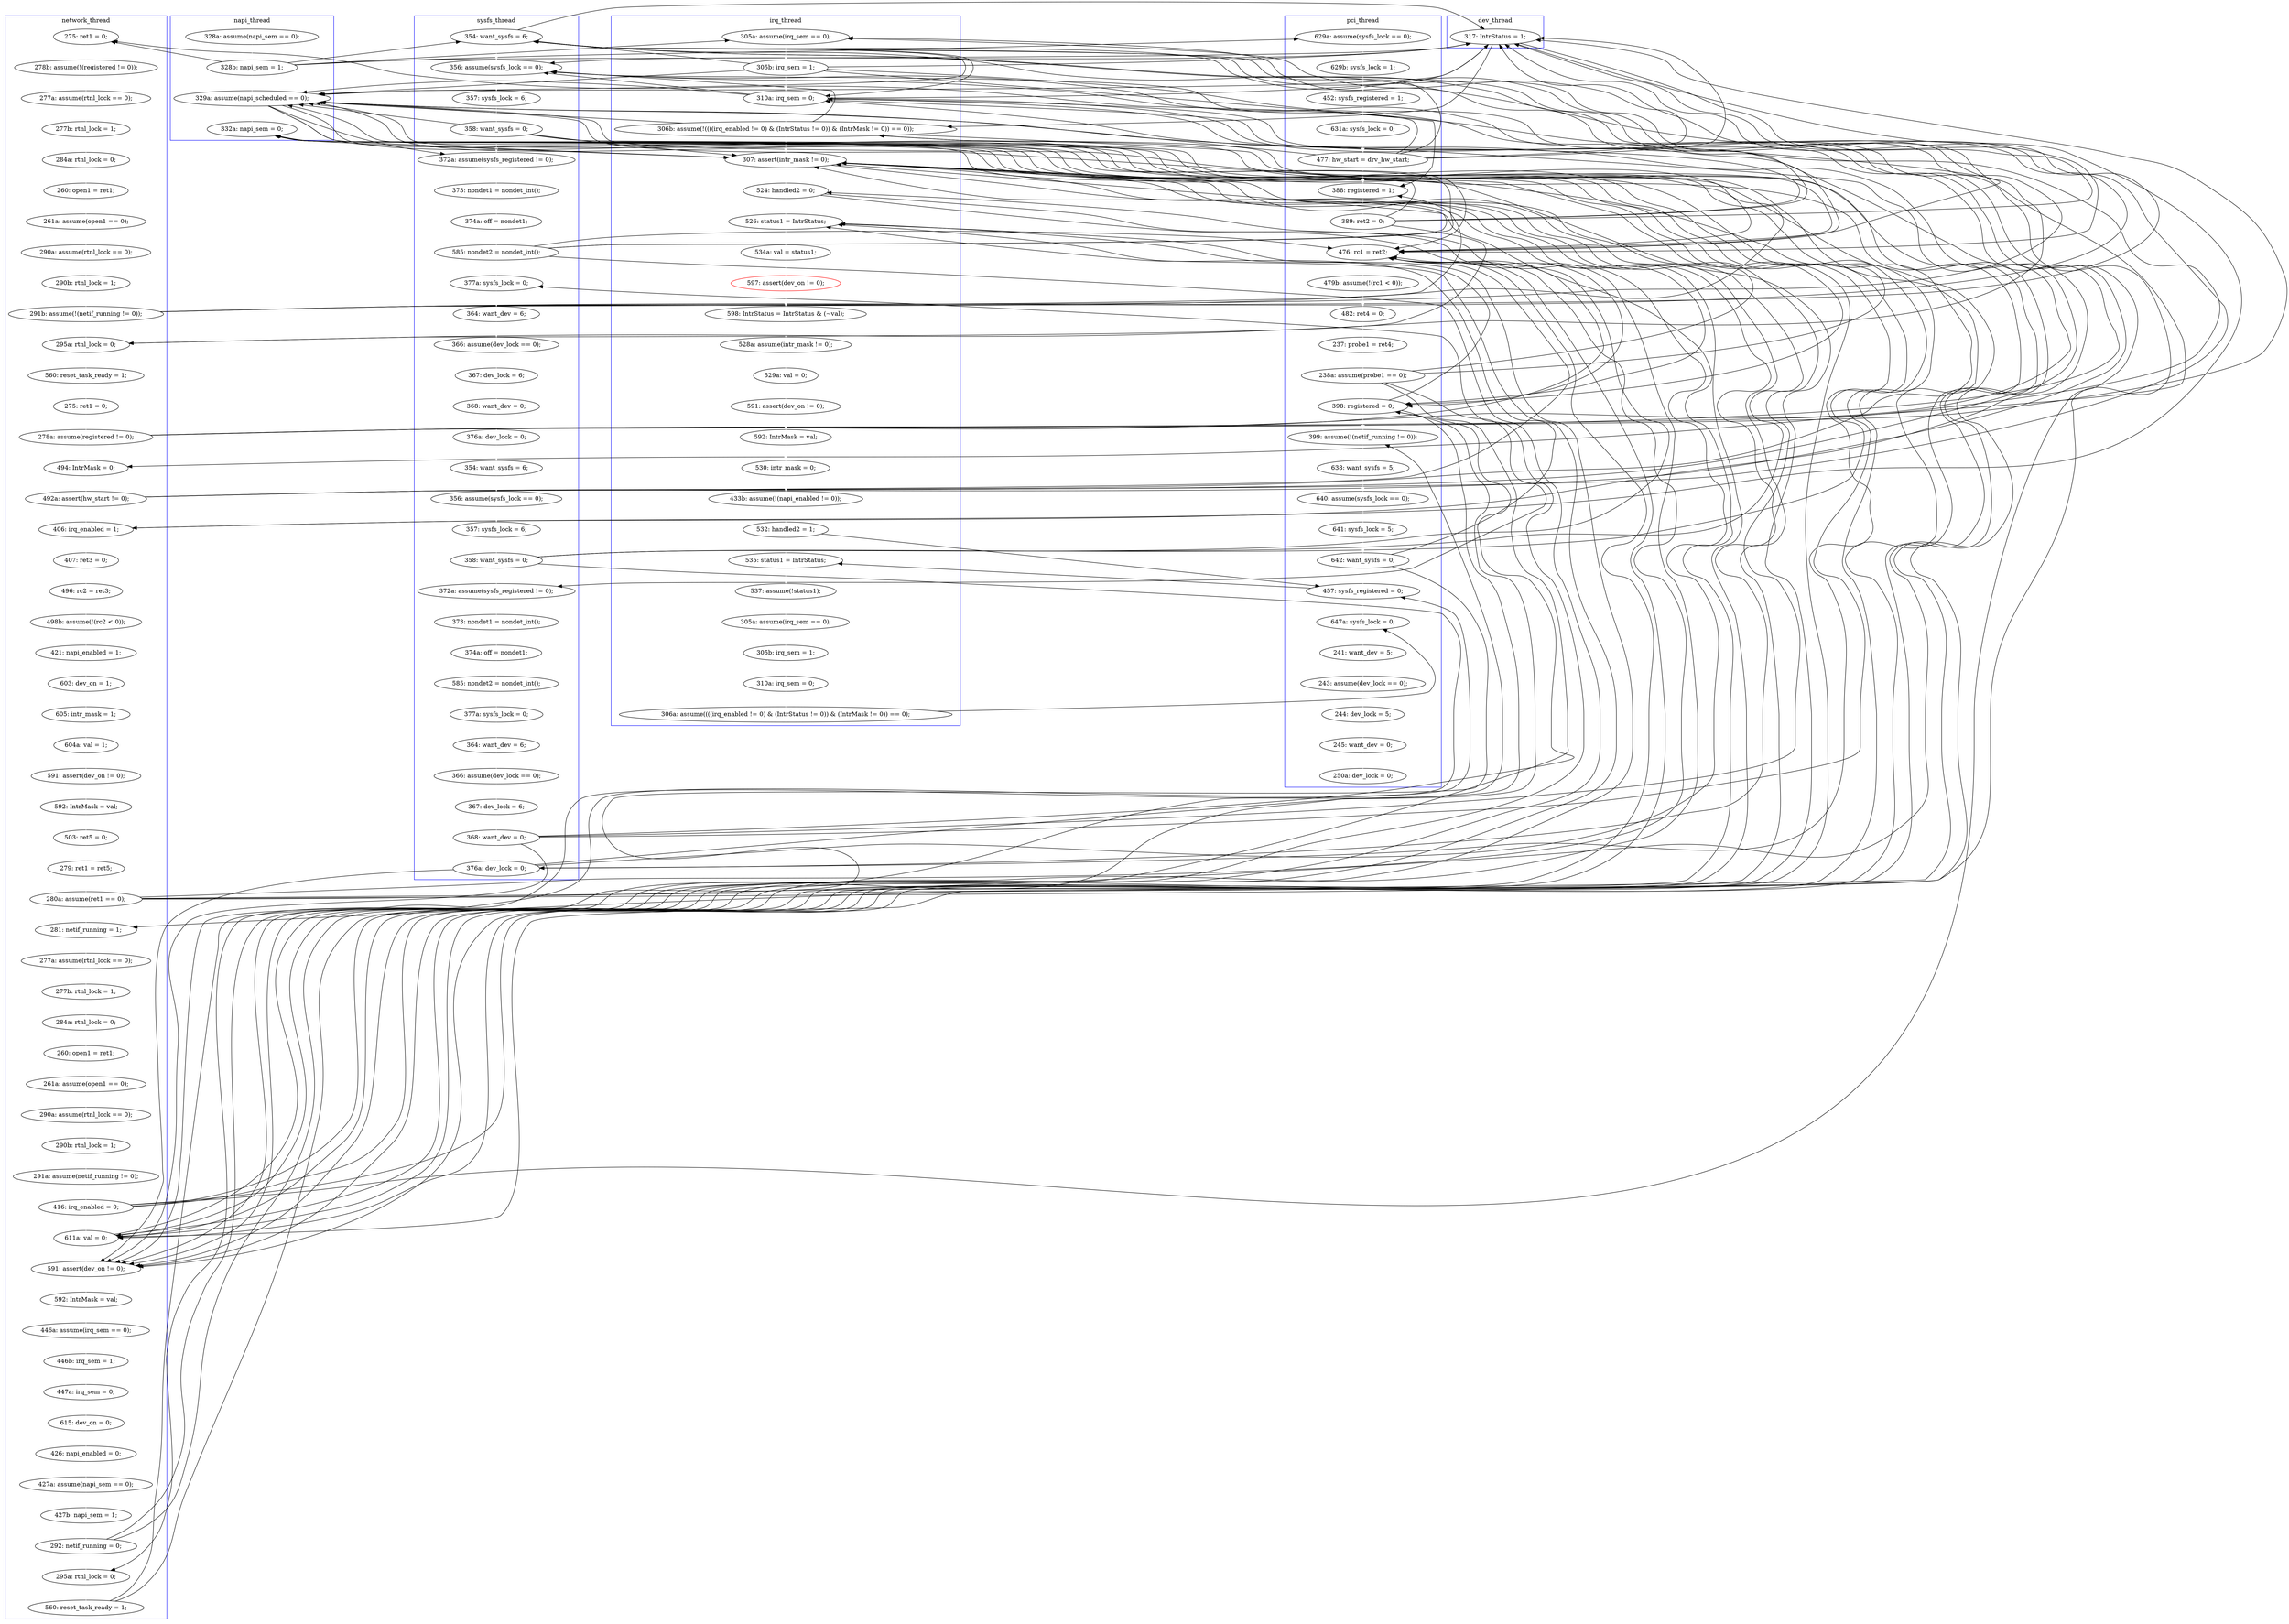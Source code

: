 digraph Counterexample {
	34 -> 167 [color = white, style = solid]
	106 -> 193 [color = black, style = solid, constraint = false]
	77 -> 103 [color = black, style = solid, constraint = false]
	132 -> 135 [color = white, style = solid]
	142 -> 143 [color = white, style = solid]
	213 -> 214 [color = white, style = solid]
	288 -> 290 [color = white, style = solid]
	159 -> 193 [color = black, style = solid, constraint = false]
	184 -> 186 [color = white, style = solid]
	129 -> 131 [color = white, style = solid]
	165 -> 218 [color = black, style = solid, constraint = false]
	56 -> 58 [color = white, style = solid]
	165 -> 177 [color = black, style = solid, constraint = false]
	167 -> 216 [color = white, style = solid]
	80 -> 81 [color = white, style = solid]
	71 -> 74 [color = white, style = solid]
	136 -> 139 [color = white, style = solid]
	81 -> 111 [color = black, style = solid, constraint = false]
	127 -> 128 [color = white, style = solid]
	34 -> 40 [color = black, style = solid, constraint = false]
	106 -> 167 [color = black, style = solid, constraint = false]
	141 -> 142 [color = white, style = solid]
	256 -> 258 [color = black, style = solid, constraint = false]
	245 -> 248 [color = white, style = solid]
	139 -> 141 [color = white, style = solid]
	81 -> 113 [color = black, style = solid, constraint = false]
	140 -> 141 [color = black, style = solid, constraint = false]
	99 -> 103 [color = black, style = solid, constraint = false]
	229 -> 249 [color = white, style = solid]
	226 -> 230 [color = black, style = solid, constraint = false]
	103 -> 113 [color = black, style = solid, constraint = false]
	48 -> 103 [color = black, style = solid, constraint = false]
	139 -> 163 [color = black, style = solid, constraint = false]
	103 -> 111 [color = black, style = solid, constraint = false]
	106 -> 115 [color = white, style = solid]
	159 -> 218 [color = black, style = solid, constraint = false]
	299 -> 301 [color = white, style = solid]
	190 -> 191 [color = white, style = solid]
	216 -> 218 [color = black, style = solid, constraint = false]
	111 -> 115 [color = black, style = solid, constraint = false]
	159 -> 177 [color = white, style = solid]
	309 -> 311 [color = white, style = solid]
	113 -> 115 [color = black, style = solid, constraint = false]
	212 -> 213 [color = white, style = solid]
	201 -> 216 [color = black, style = solid, constraint = false]
	219 -> 230 [color = black, style = solid, constraint = false]
	74 -> 75 [color = white, style = solid]
	301 -> 304 [color = black, style = solid, constraint = false]
	48 -> 78 [color = black, style = solid, constraint = false]
	219 -> 226 [color = black, style = solid, constraint = false]
	215 -> 219 [color = white, style = solid]
	77 -> 82 [color = white, style = solid]
	215 -> 229 [color = black, style = solid, constraint = false]
	64 -> 67 [color = white, style = solid]
	218 -> 226 [color = white, style = solid]
	168 -> 169 [color = white, style = solid]
	284 -> 288 [color = white, style = solid]
	105 -> 106 [color = white, style = solid]
	176 -> 193 [color = black, style = solid, constraint = false]
	48 -> 167 [color = black, style = solid, constraint = false]
	99 -> 167 [color = black, style = solid, constraint = false]
	215 -> 216 [color = black, style = solid, constraint = false]
	58 -> 63 [color = white, style = solid]
	191 -> 193 [color = black, style = solid, constraint = false]
	235 -> 236 [color = white, style = solid]
	273 -> 277 [color = white, style = solid]
	78 -> 79 [color = white, style = solid]
	128 -> 129 [color = white, style = solid]
	236 -> 237 [color = white, style = solid]
	63 -> 64 [color = white, style = solid]
	34 -> 103 [color = black, style = solid, constraint = false]
	140 -> 218 [color = white, style = solid]
	81 -> 167 [color = black, style = solid, constraint = false]
	99 -> 105 [color = white, style = solid]
	167 -> 193 [color = black, style = solid, constraint = false]
	117 -> 120 [color = white, style = solid]
	81 -> 103 [color = black, style = solid, constraint = false]
	103 -> 105 [color = black, style = solid, constraint = false]
	103 -> 193 [color = black, style = solid, constraint = false]
	144 -> 145 [color = white, style = solid]
	290 -> 291 [color = black, style = solid, constraint = false]
	292 -> 294 [color = white, style = solid]
	215 -> 218 [color = black, style = solid, constraint = false]
	79 -> 80 [color = black, style = solid, constraint = false]
	140 -> 193 [color = black, style = solid, constraint = false]
	248 -> 258 [color = white, style = solid]
	191 -> 216 [color = black, style = solid, constraint = false]
	159 -> 163 [color = black, style = solid, constraint = false]
	216 -> 229 [color = black, style = solid, constraint = false]
	215 -> 230 [color = black, style = solid, constraint = false]
	191 -> 230 [color = black, style = solid, constraint = false]
	201 -> 229 [color = white, style = solid]
	167 -> 168 [color = black, style = solid, constraint = false]
	143 -> 144 [color = white, style = solid]
	77 -> 78 [color = black, style = solid, constraint = false]
	176 -> 177 [color = black, style = solid, constraint = false]
	77 -> 80 [color = black, style = solid, constraint = false]
	253 -> 254 [color = white, style = solid]
	294 -> 297 [color = white, style = solid]
	267 -> 272 [color = white, style = solid]
	173 -> 176 [color = white, style = solid]
	48 -> 80 [color = white, style = solid]
	226 -> 229 [color = black, style = solid, constraint = false]
	207 -> 211 [color = white, style = solid]
	189 -> 190 [color = white, style = solid]
	219 -> 229 [color = black, style = solid, constraint = false]
	182 -> 183 [color = white, style = solid]
	167 -> 177 [color = black, style = solid, constraint = false]
	186 -> 188 [color = white, style = solid]
	81 -> 193 [color = white, style = solid]
	44 -> 46 [color = white, style = solid]
	79 -> 167 [color = black, style = solid, constraint = false]
	176 -> 180 [color = white, style = solid]
	115 -> 116 [color = white, style = solid]
	183 -> 184 [color = white, style = solid]
	68 -> 71 [color = white, style = solid]
	239 -> 243 [color = white, style = solid]
	214 -> 215 [color = white, style = solid]
	237 -> 239 [color = white, style = solid]
	139 -> 167 [color = black, style = solid, constraint = false]
	33 -> 34 [color = white, style = solid]
	263 -> 291 [color = black, style = solid, constraint = false]
	203 -> 204 [color = white, style = solid]
	152 -> 154 [color = white, style = solid]
	165 -> 167 [color = black, style = solid, constraint = false]
	218 -> 229 [color = black, style = solid, constraint = false]
	201 -> 230 [color = black, style = solid, constraint = false]
	230 -> 231 [color = white, style = solid]
	139 -> 140 [color = black, style = solid, constraint = false]
	111 -> 140 [color = white, style = solid]
	79 -> 113 [color = black, style = solid, constraint = false]
	79 -> 103 [color = black, style = solid, constraint = false]
	87 -> 97 [color = white, style = solid]
	46 -> 48 [color = white, style = solid]
	34 -> 56 [color = black, style = solid, constraint = false]
	99 -> 193 [color = black, style = solid, constraint = false]
	106 -> 163 [color = black, style = solid, constraint = false]
	113 -> 193 [color = black, style = solid, constraint = false]
	111 -> 193 [color = black, style = solid, constraint = false]
	197 -> 198 [color = white, style = solid]
	188 -> 189 [color = white, style = solid]
	167 -> 218 [color = black, style = solid, constraint = false]
	140 -> 163 [color = black, style = solid, constraint = false]
	106 -> 113 [color = black, style = solid, constraint = false]
	231 -> 235 [color = white, style = solid]
	177 -> 193 [color = black, style = solid, constraint = false]
	113 -> 167 [color = black, style = solid, constraint = false]
	218 -> 219 [color = black, style = solid, constraint = false]
	291 -> 304 [color = white, style = solid]
	198 -> 201 [color = white, style = solid]
	279 -> 281 [color = white, style = solid]
	113 -> 163 [color = black, style = solid, constraint = false]
	248 -> 265 [color = black, style = solid, constraint = false]
	177 -> 180 [color = black, style = solid, constraint = false]
	135 -> 136 [color = white, style = solid]
	204 -> 207 [color = white, style = solid]
	111 -> 167 [color = black, style = solid, constraint = false]
	311 -> 312 [color = white, style = solid]
	216 -> 230 [color = black, style = solid, constraint = false]
	79 -> 111 [color = white, style = solid]
	248 -> 249 [color = black, style = solid, constraint = false]
	218 -> 230 [color = black, style = solid, constraint = false]
	313 -> 315 [color = white, style = solid]
	131 -> 132 [color = white, style = solid]
	254 -> 255 [color = white, style = solid]
	177 -> 230 [color = white, style = solid]
	226 -> 265 [color = white, style = solid]
	165 -> 168 [color = white, style = solid]
	48 -> 113 [color = black, style = solid, constraint = false]
	165 -> 193 [color = black, style = solid, constraint = false]
	243 -> 244 [color = white, style = solid]
	211 -> 212 [color = white, style = solid]
	113 -> 140 [color = black, style = solid, constraint = false]
	229 -> 230 [color = black, style = solid, constraint = false]
	176 -> 218 [color = black, style = solid, constraint = false]
	201 -> 202 [color = black, style = solid, constraint = false]
	282 -> 284 [color = white, style = solid]
	265 -> 267 [color = white, style = solid]
	106 -> 111 [color = black, style = solid, constraint = false]
	163 -> 164 [color = white, style = solid]
	139 -> 193 [color = black, style = solid, constraint = false]
	34 -> 113 [color = black, style = solid, constraint = false]
	77 -> 167 [color = black, style = solid, constraint = false]
	40 -> 41 [color = white, style = solid]
	291 -> 292 [color = black, style = solid, constraint = false]
	67 -> 68 [color = white, style = solid]
	244 -> 245 [color = white, style = solid]
	180 -> 181 [color = white, style = solid]
	176 -> 216 [color = black, style = solid, constraint = false]
	216 -> 219 [color = black, style = solid, constraint = false]
	140 -> 167 [color = black, style = solid, constraint = false]
	177 -> 216 [color = black, style = solid, constraint = false]
	159 -> 167 [color = black, style = solid, constraint = false]
	249 -> 253 [color = white, style = solid]
	97 -> 99 [color = white, style = solid]
	151 -> 152 [color = white, style = solid]
	99 -> 111 [color = black, style = solid, constraint = false]
	99 -> 113 [color = black, style = solid, constraint = false]
	41 -> 44 [color = white, style = solid]
	297 -> 298 [color = white, style = solid]
	256 -> 265 [color = black, style = solid, constraint = false]
	81 -> 82 [color = black, style = solid, constraint = false]
	229 -> 265 [color = black, style = solid, constraint = false]
	120 -> 123 [color = white, style = solid]
	258 -> 263 [color = white, style = solid]
	181 -> 182 [color = white, style = solid]
	103 -> 167 [color = black, style = solid, constraint = false]
	148 -> 151 [color = white, style = solid]
	263 -> 265 [color = black, style = solid, constraint = false]
	169 -> 173 [color = white, style = solid]
	272 -> 273 [color = white, style = solid]
	202 -> 203 [color = white, style = solid]
	111 -> 113 [color = black, style = solid, constraint = false]
	177 -> 218 [color = black, style = solid, constraint = false]
	290 -> 292 [color = white, style = solid]
	304 -> 309 [color = white, style = solid]
	191 -> 218 [color = black, style = solid, constraint = false]
	312 -> 313 [color = white, style = solid]
	123 -> 127 [color = white, style = solid]
	103 -> 163 [color = white, style = solid]
	75 -> 77 [color = white, style = solid]
	34 -> 78 [color = black, style = solid, constraint = false]
	79 -> 82 [color = black, style = solid, constraint = false]
	77 -> 113 [color = black, style = solid, constraint = false]
	196 -> 197 [color = white, style = solid]
	193 -> 196 [color = white, style = solid]
	145 -> 148 [color = white, style = solid]
	111 -> 163 [color = black, style = solid, constraint = false]
	164 -> 165 [color = white, style = solid]
	277 -> 279 [color = white, style = solid]
	281 -> 282 [color = white, style = solid]
	298 -> 299 [color = white, style = solid]
	191 -> 202 [color = white, style = solid]
	82 -> 87 [color = white, style = solid]
	48 -> 56 [color = black, style = solid, constraint = false]
	255 -> 256 [color = white, style = solid]
	201 -> 218 [color = black, style = solid, constraint = false]
	256 -> 291 [color = white, style = solid]
	116 -> 117 [color = white, style = solid]
	154 -> 159 [color = white, style = solid]
	subgraph cluster4 {
		label = napi_thread
		color = blue
		216  [label = "332a: napi_sem = 0;"]
		167  [label = "329a: assume(napi_scheduled == 0);"]
		33  [label = "328a: assume(napi_sem == 0);"]
		34  [label = "328b: napi_sem = 1;"]
	}
	subgraph cluster7 {
		label = dev_thread
		color = blue
		113  [label = "317: IntrStatus = 1;"]
	}
	subgraph cluster6 {
		label = sysfs_thread
		color = blue
		202  [label = "372a: assume(sysfs_registered != 0);"]
		165  [label = "358: want_sysfs = 0;"]
		188  [label = "354: want_sysfs = 6;"]
		219  [label = "376a: dev_lock = 0;"]
		168  [label = "372a: assume(sysfs_registered != 0);"]
		191  [label = "358: want_sysfs = 0;"]
		163  [label = "356: assume(sysfs_lock == 0);"]
		214  [label = "367: dev_lock = 6;"]
		182  [label = "366: assume(dev_lock == 0);"]
		189  [label = "356: assume(sysfs_lock == 0);"]
		164  [label = "357: sysfs_lock = 6;"]
		173  [label = "374a: off = nondet1;"]
		190  [label = "357: sysfs_lock = 6;"]
		184  [label = "368: want_dev = 0;"]
		215  [label = "368: want_dev = 0;"]
		204  [label = "374a: off = nondet1;"]
		213  [label = "366: assume(dev_lock == 0);"]
		181  [label = "364: want_dev = 6;"]
		207  [label = "585: nondet2 = nondet_int();"]
		212  [label = "364: want_dev = 6;"]
		169  [label = "373: nondet1 = nondet_int();"]
		183  [label = "367: dev_lock = 6;"]
		180  [label = "377a: sysfs_lock = 0;"]
		103  [label = "354: want_sysfs = 6;"]
		211  [label = "377a: sysfs_lock = 0;"]
		176  [label = "585: nondet2 = nondet_int();"]
		203  [label = "373: nondet1 = nondet_int();"]
		186  [label = "376a: dev_lock = 0;"]
	}
	subgraph cluster3 {
		label = irq_thread
		color = blue
		272  [label = "597: assert(dev_on != 0);", color = red]
		290  [label = "532: handled2 = 1;"]
		297  [label = "305a: assume(irq_sem == 0);"]
		277  [label = "528a: assume(intr_mask != 0);"]
		282  [label = "592: IntrMask = val;"]
		284  [label = "530: intr_mask = 0;"]
		267  [label = "534a: val = status1;"]
		292  [label = "535: status1 = IntrStatus;"]
		140  [label = "306b: assume(!((((irq_enabled != 0) & (IntrStatus != 0)) & (IntrMask != 0)) == 0));"]
		288  [label = "433b: assume(!(napi_enabled != 0));"]
		301  [label = "306a: assume((((irq_enabled != 0) & (IntrStatus != 0)) & (IntrMask != 0)) == 0);"]
		111  [label = "310a: irq_sem = 0;"]
		273  [label = "598: IntrStatus = IntrStatus & (~val);"]
		79  [label = "305b: irq_sem = 1;"]
		298  [label = "305b: irq_sem = 1;"]
		281  [label = "591: assert(dev_on != 0);"]
		226  [label = "524: handled2 = 0;"]
		78  [label = "305a: assume(irq_sem == 0);"]
		218  [label = "307: assert(intr_mask != 0);"]
		279  [label = "529a: val = 0;"]
		265  [label = "526: status1 = IntrStatus;"]
		299  [label = "310a: irq_sem = 0;"]
		294  [label = "537: assume(!status1);"]
	}
	subgraph cluster2 {
		label = network_thread
		color = blue
		82  [label = "295a: rtnl_lock = 0;"]
		128  [label = "605: intr_mask = 1;"]
		159  [label = "416: irq_enabled = 0;"]
		117  [label = "496: rc2 = ret3;"]
		87  [label = "560: reset_task_ready = 1;"]
		115  [label = "406: irq_enabled = 1;"]
		105  [label = "494: IntrMask = 0;"]
		154  [label = "291a: assume(netif_running != 0);"]
		136  [label = "279: ret1 = ret5;"]
		144  [label = "284a: rtnl_lock = 0;"]
		236  [label = "446b: irq_sem = 1;"]
		244  [label = "427a: assume(napi_sem == 0);"]
		68  [label = "260: open1 = ret1;"]
		123  [label = "421: napi_enabled = 1;"]
		67  [label = "284a: rtnl_lock = 0;"]
		71  [label = "261a: assume(open1 == 0);"]
		148  [label = "261a: assume(open1 == 0);"]
		142  [label = "277a: assume(rtnl_lock == 0);"]
		235  [label = "446a: assume(irq_sem == 0);"]
		56  [label = "275: ret1 = 0;"]
		135  [label = "503: ret5 = 0;"]
		132  [label = "592: IntrMask = val;"]
		120  [label = "498b: assume(!(rc2 < 0));"]
		239  [label = "615: dev_on = 0;"]
		127  [label = "603: dev_on = 1;"]
		145  [label = "260: open1 = ret1;"]
		97  [label = "275: ret1 = 0;"]
		177  [label = "611a: val = 0;"]
		258  [label = "295a: rtnl_lock = 0;"]
		99  [label = "278a: assume(registered != 0);"]
		152  [label = "290b: rtnl_lock = 1;"]
		106  [label = "492a: assert(hw_start != 0);"]
		75  [label = "290b: rtnl_lock = 1;"]
		230  [label = "591: assert(dev_on != 0);"]
		131  [label = "591: assert(dev_on != 0);"]
		64  [label = "277b: rtnl_lock = 1;"]
		74  [label = "290a: assume(rtnl_lock == 0);"]
		58  [label = "278b: assume(!(registered != 0));"]
		77  [label = "291b: assume(!(netif_running != 0));"]
		243  [label = "426: napi_enabled = 0;"]
		141  [label = "281: netif_running = 1;"]
		63  [label = "277a: assume(rtnl_lock == 0);"]
		143  [label = "277b: rtnl_lock = 1;"]
		237  [label = "447a: irq_sem = 0;"]
		231  [label = "592: IntrMask = val;"]
		263  [label = "560: reset_task_ready = 1;"]
		245  [label = "427b: napi_sem = 1;"]
		129  [label = "604a: val = 1;"]
		139  [label = "280a: assume(ret1 == 0);"]
		248  [label = "292: netif_running = 0;"]
		151  [label = "290a: assume(rtnl_lock == 0);"]
		116  [label = "407: ret3 = 0;"]
	}
	subgraph cluster1 {
		label = pci_thread
		color = blue
		80  [label = "388: registered = 1;"]
		81  [label = "389: ret2 = 0;"]
		40  [label = "629a: assume(sysfs_lock == 0);"]
		201  [label = "238a: assume(probe1 == 0);"]
		253  [label = "638: want_sysfs = 5;"]
		229  [label = "398: registered = 0;"]
		196  [label = "479b: assume(!(rc1 < 0));"]
		256  [label = "642: want_sysfs = 0;"]
		197  [label = "482: ret4 = 0;"]
		304  [label = "647a: sysfs_lock = 0;"]
		41  [label = "629b: sysfs_lock = 1;"]
		44  [label = "452: sysfs_registered = 1;"]
		255  [label = "641: sysfs_lock = 5;"]
		46  [label = "631a: sysfs_lock = 0;"]
		48  [label = "477: hw_start = drv_hw_start;"]
		315  [label = "250a: dev_lock = 0;"]
		312  [label = "244: dev_lock = 5;"]
		254  [label = "640: assume(sysfs_lock == 0);"]
		198  [label = "237: probe1 = ret4;"]
		249  [label = "399: assume(!(netif_running != 0));"]
		311  [label = "243: assume(dev_lock == 0);"]
		193  [label = "476: rc1 = ret2;"]
		309  [label = "241: want_dev = 5;"]
		291  [label = "457: sysfs_registered = 0;"]
		313  [label = "245: want_dev = 0;"]
	}
}